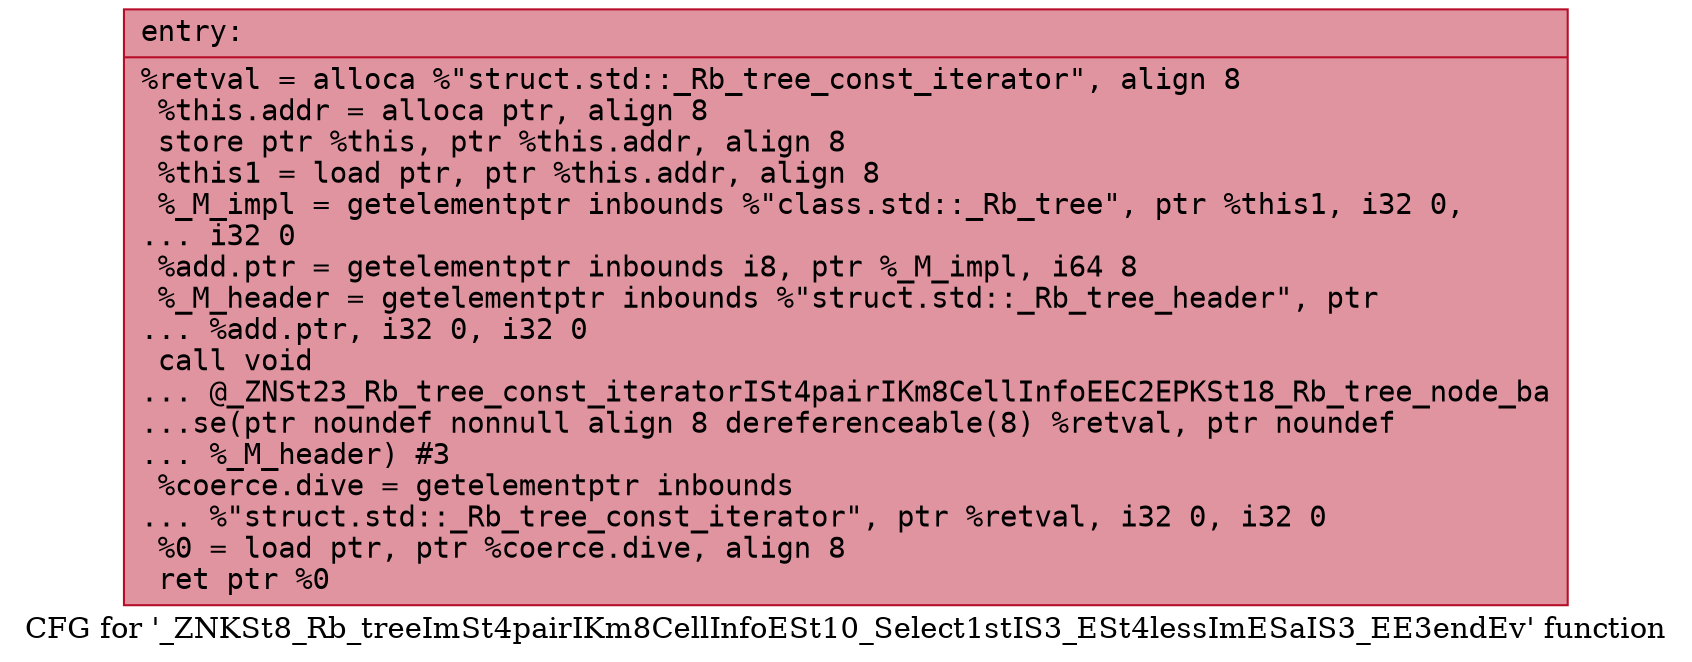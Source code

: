 digraph "CFG for '_ZNKSt8_Rb_treeImSt4pairIKm8CellInfoESt10_Select1stIS3_ESt4lessImESaIS3_EE3endEv' function" {
	label="CFG for '_ZNKSt8_Rb_treeImSt4pairIKm8CellInfoESt10_Select1stIS3_ESt4lessImESaIS3_EE3endEv' function";

	Node0x55dfe4bb2960 [shape=record,color="#b70d28ff", style=filled, fillcolor="#b70d2870" fontname="Courier",label="{entry:\l|  %retval = alloca %\"struct.std::_Rb_tree_const_iterator\", align 8\l  %this.addr = alloca ptr, align 8\l  store ptr %this, ptr %this.addr, align 8\l  %this1 = load ptr, ptr %this.addr, align 8\l  %_M_impl = getelementptr inbounds %\"class.std::_Rb_tree\", ptr %this1, i32 0,\l... i32 0\l  %add.ptr = getelementptr inbounds i8, ptr %_M_impl, i64 8\l  %_M_header = getelementptr inbounds %\"struct.std::_Rb_tree_header\", ptr\l... %add.ptr, i32 0, i32 0\l  call void\l... @_ZNSt23_Rb_tree_const_iteratorISt4pairIKm8CellInfoEEC2EPKSt18_Rb_tree_node_ba\l...se(ptr noundef nonnull align 8 dereferenceable(8) %retval, ptr noundef\l... %_M_header) #3\l  %coerce.dive = getelementptr inbounds\l... %\"struct.std::_Rb_tree_const_iterator\", ptr %retval, i32 0, i32 0\l  %0 = load ptr, ptr %coerce.dive, align 8\l  ret ptr %0\l}"];
}
